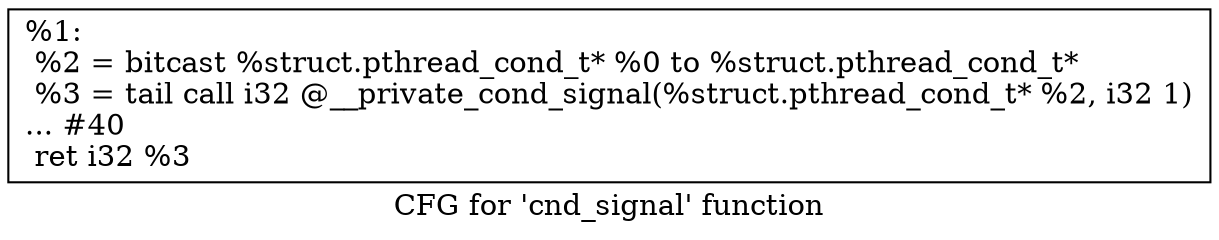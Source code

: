 digraph "CFG for 'cnd_signal' function" {
	label="CFG for 'cnd_signal' function";

	Node0x1ed0460 [shape=record,label="{%1:\l  %2 = bitcast %struct.pthread_cond_t* %0 to %struct.pthread_cond_t*\l  %3 = tail call i32 @__private_cond_signal(%struct.pthread_cond_t* %2, i32 1)\l... #40\l  ret i32 %3\l}"];
}
